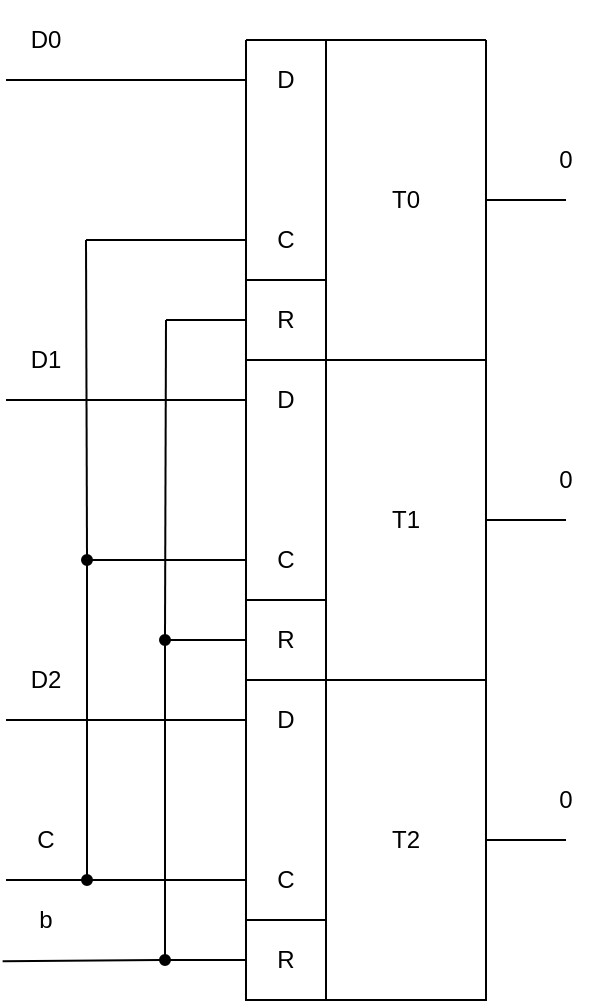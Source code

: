 <mxfile version="14.7.1"><diagram id="QFId5xfR5UI-N_5D_0KH" name="Page-1"><mxGraphModel dx="658" dy="364" grid="1" gridSize="10" guides="1" tooltips="1" connect="1" arrows="1" fold="1" page="1" pageScale="1" pageWidth="827" pageHeight="1169" math="0" shadow="0"><root><mxCell id="0"/><mxCell id="1" parent="0"/><mxCell id="EhRdf191tfb_ZMUU5UJq-1" value="" style="swimlane;startSize=0;" vertex="1" parent="1"><mxGeometry x="320" y="40" width="120" height="160" as="geometry"/></mxCell><mxCell id="EhRdf191tfb_ZMUU5UJq-8" value="R" style="text;html=1;strokeColor=none;fillColor=none;align=center;verticalAlign=middle;whiteSpace=wrap;rounded=0;" vertex="1" parent="EhRdf191tfb_ZMUU5UJq-1"><mxGeometry y="120" width="40" height="40" as="geometry"/></mxCell><mxCell id="EhRdf191tfb_ZMUU5UJq-11" value="D" style="text;html=1;strokeColor=none;fillColor=none;align=center;verticalAlign=middle;whiteSpace=wrap;rounded=0;" vertex="1" parent="EhRdf191tfb_ZMUU5UJq-1"><mxGeometry width="40" height="40" as="geometry"/></mxCell><mxCell id="EhRdf191tfb_ZMUU5UJq-12" value="C" style="text;html=1;strokeColor=none;fillColor=none;align=center;verticalAlign=middle;whiteSpace=wrap;rounded=0;" vertex="1" parent="EhRdf191tfb_ZMUU5UJq-1"><mxGeometry y="80" width="40" height="40" as="geometry"/></mxCell><mxCell id="EhRdf191tfb_ZMUU5UJq-2" value="" style="endArrow=none;html=1;exitX=1;exitY=1;exitDx=0;exitDy=0;entryX=1;entryY=0;entryDx=0;entryDy=0;" edge="1" parent="EhRdf191tfb_ZMUU5UJq-1" source="EhRdf191tfb_ZMUU5UJq-8"><mxGeometry width="50" height="50" relative="1" as="geometry"><mxPoint x="30" y="140" as="sourcePoint"/><mxPoint x="40" as="targetPoint"/></mxGeometry></mxCell><mxCell id="EhRdf191tfb_ZMUU5UJq-13" value="T0" style="text;html=1;strokeColor=none;fillColor=none;align=center;verticalAlign=middle;whiteSpace=wrap;rounded=0;" vertex="1" parent="EhRdf191tfb_ZMUU5UJq-1"><mxGeometry x="40" width="80" height="160" as="geometry"/></mxCell><mxCell id="EhRdf191tfb_ZMUU5UJq-9" value="" style="endArrow=none;html=1;exitX=0;exitY=0;exitDx=0;exitDy=0;" edge="1" parent="1" source="EhRdf191tfb_ZMUU5UJq-8"><mxGeometry width="50" height="50" relative="1" as="geometry"><mxPoint x="390" y="160" as="sourcePoint"/><mxPoint x="360" y="160" as="targetPoint"/></mxGeometry></mxCell><mxCell id="EhRdf191tfb_ZMUU5UJq-14" value="" style="endArrow=none;html=1;entryX=1;entryY=0.5;entryDx=0;entryDy=0;" edge="1" parent="1" target="EhRdf191tfb_ZMUU5UJq-1"><mxGeometry width="50" height="50" relative="1" as="geometry"><mxPoint x="480" y="120" as="sourcePoint"/><mxPoint x="440" y="110" as="targetPoint"/></mxGeometry></mxCell><mxCell id="EhRdf191tfb_ZMUU5UJq-15" value="0" style="text;html=1;strokeColor=none;fillColor=none;align=center;verticalAlign=middle;whiteSpace=wrap;rounded=0;" vertex="1" parent="1"><mxGeometry x="460" y="80" width="40" height="40" as="geometry"/></mxCell><mxCell id="EhRdf191tfb_ZMUU5UJq-18" value="" style="swimlane;startSize=0;" vertex="1" parent="1"><mxGeometry x="320" y="200" width="120" height="160" as="geometry"/></mxCell><mxCell id="EhRdf191tfb_ZMUU5UJq-20" value="R" style="text;html=1;strokeColor=none;fillColor=none;align=center;verticalAlign=middle;whiteSpace=wrap;rounded=0;" vertex="1" parent="EhRdf191tfb_ZMUU5UJq-18"><mxGeometry y="120" width="40" height="40" as="geometry"/></mxCell><mxCell id="EhRdf191tfb_ZMUU5UJq-21" value="D" style="text;html=1;strokeColor=none;fillColor=none;align=center;verticalAlign=middle;whiteSpace=wrap;rounded=0;" vertex="1" parent="EhRdf191tfb_ZMUU5UJq-18"><mxGeometry width="40" height="40" as="geometry"/></mxCell><mxCell id="EhRdf191tfb_ZMUU5UJq-22" value="C" style="text;html=1;strokeColor=none;fillColor=none;align=center;verticalAlign=middle;whiteSpace=wrap;rounded=0;" vertex="1" parent="EhRdf191tfb_ZMUU5UJq-18"><mxGeometry y="80" width="40" height="40" as="geometry"/></mxCell><mxCell id="EhRdf191tfb_ZMUU5UJq-23" value="" style="endArrow=none;html=1;exitX=1;exitY=1;exitDx=0;exitDy=0;entryX=1;entryY=0;entryDx=0;entryDy=0;" edge="1" parent="EhRdf191tfb_ZMUU5UJq-18" source="EhRdf191tfb_ZMUU5UJq-20"><mxGeometry width="50" height="50" relative="1" as="geometry"><mxPoint x="30" y="140" as="sourcePoint"/><mxPoint x="40" as="targetPoint"/></mxGeometry></mxCell><mxCell id="EhRdf191tfb_ZMUU5UJq-24" value="T1" style="text;html=1;strokeColor=none;fillColor=none;align=center;verticalAlign=middle;whiteSpace=wrap;rounded=0;" vertex="1" parent="EhRdf191tfb_ZMUU5UJq-18"><mxGeometry x="40" width="80" height="160" as="geometry"/></mxCell><mxCell id="EhRdf191tfb_ZMUU5UJq-25" value="" style="endArrow=none;html=1;exitX=0;exitY=0;exitDx=0;exitDy=0;" edge="1" parent="1" source="EhRdf191tfb_ZMUU5UJq-20"><mxGeometry width="50" height="50" relative="1" as="geometry"><mxPoint x="390" y="320" as="sourcePoint"/><mxPoint x="360" y="320" as="targetPoint"/></mxGeometry></mxCell><mxCell id="EhRdf191tfb_ZMUU5UJq-27" value="" style="endArrow=none;html=1;entryX=1;entryY=0.5;entryDx=0;entryDy=0;" edge="1" parent="1" target="EhRdf191tfb_ZMUU5UJq-18"><mxGeometry width="50" height="50" relative="1" as="geometry"><mxPoint x="480" y="280" as="sourcePoint"/><mxPoint x="440" y="270" as="targetPoint"/></mxGeometry></mxCell><mxCell id="EhRdf191tfb_ZMUU5UJq-28" value="0" style="text;html=1;strokeColor=none;fillColor=none;align=center;verticalAlign=middle;whiteSpace=wrap;rounded=0;" vertex="1" parent="1"><mxGeometry x="460" y="240" width="40" height="40" as="geometry"/></mxCell><mxCell id="EhRdf191tfb_ZMUU5UJq-29" value="" style="swimlane;startSize=0;" vertex="1" parent="1"><mxGeometry x="320" y="360" width="120" height="160" as="geometry"/></mxCell><mxCell id="EhRdf191tfb_ZMUU5UJq-31" value="R" style="text;html=1;strokeColor=none;fillColor=none;align=center;verticalAlign=middle;whiteSpace=wrap;rounded=0;" vertex="1" parent="EhRdf191tfb_ZMUU5UJq-29"><mxGeometry y="120" width="40" height="40" as="geometry"/></mxCell><mxCell id="EhRdf191tfb_ZMUU5UJq-32" value="D" style="text;html=1;strokeColor=none;fillColor=none;align=center;verticalAlign=middle;whiteSpace=wrap;rounded=0;" vertex="1" parent="EhRdf191tfb_ZMUU5UJq-29"><mxGeometry width="40" height="40" as="geometry"/></mxCell><mxCell id="EhRdf191tfb_ZMUU5UJq-33" value="C" style="text;html=1;strokeColor=none;fillColor=none;align=center;verticalAlign=middle;whiteSpace=wrap;rounded=0;" vertex="1" parent="EhRdf191tfb_ZMUU5UJq-29"><mxGeometry y="80" width="40" height="40" as="geometry"/></mxCell><mxCell id="EhRdf191tfb_ZMUU5UJq-34" value="" style="endArrow=none;html=1;exitX=1;exitY=1;exitDx=0;exitDy=0;entryX=1;entryY=0;entryDx=0;entryDy=0;" edge="1" parent="EhRdf191tfb_ZMUU5UJq-29" source="EhRdf191tfb_ZMUU5UJq-31"><mxGeometry width="50" height="50" relative="1" as="geometry"><mxPoint x="30" y="140" as="sourcePoint"/><mxPoint x="40" as="targetPoint"/></mxGeometry></mxCell><mxCell id="EhRdf191tfb_ZMUU5UJq-35" value="T2" style="text;html=1;strokeColor=none;fillColor=none;align=center;verticalAlign=middle;whiteSpace=wrap;rounded=0;" vertex="1" parent="EhRdf191tfb_ZMUU5UJq-29"><mxGeometry x="40" width="80" height="160" as="geometry"/></mxCell><mxCell id="EhRdf191tfb_ZMUU5UJq-36" value="" style="endArrow=none;html=1;exitX=0;exitY=0;exitDx=0;exitDy=0;" edge="1" parent="1" source="EhRdf191tfb_ZMUU5UJq-31"><mxGeometry width="50" height="50" relative="1" as="geometry"><mxPoint x="390" y="480" as="sourcePoint"/><mxPoint x="360" y="480" as="targetPoint"/></mxGeometry></mxCell><mxCell id="EhRdf191tfb_ZMUU5UJq-38" value="" style="endArrow=none;html=1;entryX=1;entryY=0.5;entryDx=0;entryDy=0;" edge="1" parent="1" target="EhRdf191tfb_ZMUU5UJq-29"><mxGeometry width="50" height="50" relative="1" as="geometry"><mxPoint x="480" y="440" as="sourcePoint"/><mxPoint x="440" y="430" as="targetPoint"/></mxGeometry></mxCell><mxCell id="EhRdf191tfb_ZMUU5UJq-39" value="0" style="text;html=1;strokeColor=none;fillColor=none;align=center;verticalAlign=middle;whiteSpace=wrap;rounded=0;" vertex="1" parent="1"><mxGeometry x="460" y="400" width="40" height="40" as="geometry"/></mxCell><mxCell id="EhRdf191tfb_ZMUU5UJq-40" value="" style="endArrow=none;html=1;entryX=0;entryY=0.5;entryDx=0;entryDy=0;" edge="1" parent="1" target="EhRdf191tfb_ZMUU5UJq-32"><mxGeometry width="50" height="50" relative="1" as="geometry"><mxPoint x="200" y="380" as="sourcePoint"/><mxPoint x="380" y="320" as="targetPoint"/></mxGeometry></mxCell><mxCell id="EhRdf191tfb_ZMUU5UJq-41" value="" style="endArrow=none;html=1;entryX=0;entryY=0.5;entryDx=0;entryDy=0;" edge="1" parent="1" target="EhRdf191tfb_ZMUU5UJq-21"><mxGeometry width="50" height="50" relative="1" as="geometry"><mxPoint x="200" y="220" as="sourcePoint"/><mxPoint x="290" y="240" as="targetPoint"/></mxGeometry></mxCell><mxCell id="EhRdf191tfb_ZMUU5UJq-42" value="" style="endArrow=none;html=1;entryX=0;entryY=0.5;entryDx=0;entryDy=0;" edge="1" parent="1" target="EhRdf191tfb_ZMUU5UJq-11"><mxGeometry width="50" height="50" relative="1" as="geometry"><mxPoint x="200" y="60" as="sourcePoint"/><mxPoint x="290" y="60" as="targetPoint"/></mxGeometry></mxCell><mxCell id="EhRdf191tfb_ZMUU5UJq-43" value="D0" style="text;html=1;strokeColor=none;fillColor=none;align=center;verticalAlign=middle;whiteSpace=wrap;rounded=0;" vertex="1" parent="1"><mxGeometry x="200" y="20" width="40" height="40" as="geometry"/></mxCell><mxCell id="EhRdf191tfb_ZMUU5UJq-44" value="D1" style="text;html=1;strokeColor=none;fillColor=none;align=center;verticalAlign=middle;whiteSpace=wrap;rounded=0;" vertex="1" parent="1"><mxGeometry x="200" y="180" width="40" height="40" as="geometry"/></mxCell><mxCell id="EhRdf191tfb_ZMUU5UJq-45" value="D2" style="text;html=1;strokeColor=none;fillColor=none;align=center;verticalAlign=middle;whiteSpace=wrap;rounded=0;" vertex="1" parent="1"><mxGeometry x="200" y="340" width="40" height="40" as="geometry"/></mxCell><mxCell id="EhRdf191tfb_ZMUU5UJq-46" value="" style="endArrow=none;html=1;entryX=0;entryY=0.5;entryDx=0;entryDy=0;exitX=1;exitY=0.5;exitDx=0;exitDy=0;" edge="1" parent="1" source="EhRdf191tfb_ZMUU5UJq-47" target="EhRdf191tfb_ZMUU5UJq-33"><mxGeometry width="50" height="50" relative="1" as="geometry"><mxPoint x="240" y="460" as="sourcePoint"/><mxPoint x="380" y="320" as="targetPoint"/></mxGeometry></mxCell><mxCell id="EhRdf191tfb_ZMUU5UJq-47" value="" style="ellipse;whiteSpace=wrap;html=1;aspect=fixed;fillColor=#000000;" vertex="1" parent="1"><mxGeometry x="238" y="457.5" width="5" height="5" as="geometry"/></mxCell><mxCell id="EhRdf191tfb_ZMUU5UJq-48" value="" style="endArrow=none;html=1;entryX=0;entryY=0.5;entryDx=0;entryDy=0;exitX=1;exitY=0.5;exitDx=0;exitDy=0;" edge="1" parent="1" source="EhRdf191tfb_ZMUU5UJq-49" target="EhRdf191tfb_ZMUU5UJq-22"><mxGeometry width="50" height="50" relative="1" as="geometry"><mxPoint x="240" y="302.5" as="sourcePoint"/><mxPoint x="320" y="302.5" as="targetPoint"/></mxGeometry></mxCell><mxCell id="EhRdf191tfb_ZMUU5UJq-49" value="" style="ellipse;whiteSpace=wrap;html=1;aspect=fixed;fillColor=#000000;" vertex="1" parent="1"><mxGeometry x="238" y="297.5" width="5" height="5" as="geometry"/></mxCell><mxCell id="EhRdf191tfb_ZMUU5UJq-50" value="" style="endArrow=none;html=1;entryX=0;entryY=0.5;entryDx=0;entryDy=0;" edge="1" parent="1" target="EhRdf191tfb_ZMUU5UJq-47"><mxGeometry width="50" height="50" relative="1" as="geometry"><mxPoint x="200" y="460" as="sourcePoint"/><mxPoint x="307" y="419.92" as="targetPoint"/></mxGeometry></mxCell><mxCell id="EhRdf191tfb_ZMUU5UJq-51" value="" style="endArrow=none;html=1;entryX=0;entryY=0.5;entryDx=0;entryDy=0;" edge="1" parent="1" target="EhRdf191tfb_ZMUU5UJq-12"><mxGeometry width="50" height="50" relative="1" as="geometry"><mxPoint x="240" y="140" as="sourcePoint"/><mxPoint x="300" y="130" as="targetPoint"/></mxGeometry></mxCell><mxCell id="EhRdf191tfb_ZMUU5UJq-53" value="" style="endArrow=none;html=1;exitX=0.5;exitY=0;exitDx=0;exitDy=0;" edge="1" parent="1" source="EhRdf191tfb_ZMUU5UJq-49"><mxGeometry width="50" height="50" relative="1" as="geometry"><mxPoint x="250" y="180" as="sourcePoint"/><mxPoint x="240" y="140" as="targetPoint"/></mxGeometry></mxCell><mxCell id="EhRdf191tfb_ZMUU5UJq-54" value="" style="endArrow=none;html=1;entryX=0.5;entryY=1;entryDx=0;entryDy=0;exitX=0.5;exitY=0;exitDx=0;exitDy=0;" edge="1" parent="1" source="EhRdf191tfb_ZMUU5UJq-47" target="EhRdf191tfb_ZMUU5UJq-49"><mxGeometry width="50" height="50" relative="1" as="geometry"><mxPoint x="250" y="320" as="sourcePoint"/><mxPoint x="300" y="270" as="targetPoint"/></mxGeometry></mxCell><mxCell id="EhRdf191tfb_ZMUU5UJq-55" value="C" style="text;html=1;strokeColor=none;fillColor=none;align=center;verticalAlign=middle;whiteSpace=wrap;rounded=0;" vertex="1" parent="1"><mxGeometry x="200" y="420" width="40" height="40" as="geometry"/></mxCell><mxCell id="EhRdf191tfb_ZMUU5UJq-56" value="" style="endArrow=none;html=1;entryX=0;entryY=0.5;entryDx=0;entryDy=0;exitX=1;exitY=0.5;exitDx=0;exitDy=0;" edge="1" parent="1" source="EhRdf191tfb_ZMUU5UJq-57"><mxGeometry width="50" height="50" relative="1" as="geometry"><mxPoint x="240" y="500" as="sourcePoint"/><mxPoint x="320" y="500" as="targetPoint"/></mxGeometry></mxCell><mxCell id="EhRdf191tfb_ZMUU5UJq-57" value="" style="ellipse;whiteSpace=wrap;html=1;aspect=fixed;fillColor=#000000;" vertex="1" parent="1"><mxGeometry x="277" y="497.5" width="5" height="5" as="geometry"/></mxCell><mxCell id="EhRdf191tfb_ZMUU5UJq-58" value="" style="endArrow=none;html=1;entryX=0;entryY=0.5;entryDx=0;entryDy=0;exitX=1;exitY=0.5;exitDx=0;exitDy=0;" edge="1" parent="1" source="EhRdf191tfb_ZMUU5UJq-59"><mxGeometry width="50" height="50" relative="1" as="geometry"><mxPoint x="240" y="342.5" as="sourcePoint"/><mxPoint x="320" y="340.0" as="targetPoint"/></mxGeometry></mxCell><mxCell id="EhRdf191tfb_ZMUU5UJq-59" value="" style="ellipse;whiteSpace=wrap;html=1;aspect=fixed;fillColor=#000000;" vertex="1" parent="1"><mxGeometry x="277" y="337.5" width="5" height="5" as="geometry"/></mxCell><mxCell id="EhRdf191tfb_ZMUU5UJq-60" value="" style="endArrow=none;html=1;entryX=0;entryY=0.5;entryDx=0;entryDy=0;" edge="1" parent="1"><mxGeometry width="50" height="50" relative="1" as="geometry"><mxPoint x="280" y="180" as="sourcePoint"/><mxPoint x="320" y="180" as="targetPoint"/></mxGeometry></mxCell><mxCell id="EhRdf191tfb_ZMUU5UJq-61" value="" style="endArrow=none;html=1;exitX=0.5;exitY=0;exitDx=0;exitDy=0;" edge="1" parent="1" source="EhRdf191tfb_ZMUU5UJq-59"><mxGeometry width="50" height="50" relative="1" as="geometry"><mxPoint x="250" y="220" as="sourcePoint"/><mxPoint x="280" y="180" as="targetPoint"/></mxGeometry></mxCell><mxCell id="EhRdf191tfb_ZMUU5UJq-62" value="" style="endArrow=none;html=1;entryX=0.5;entryY=1;entryDx=0;entryDy=0;exitX=0.5;exitY=0;exitDx=0;exitDy=0;" edge="1" parent="1" source="EhRdf191tfb_ZMUU5UJq-57" target="EhRdf191tfb_ZMUU5UJq-59"><mxGeometry width="50" height="50" relative="1" as="geometry"><mxPoint x="250" y="360" as="sourcePoint"/><mxPoint x="300" y="310" as="targetPoint"/></mxGeometry></mxCell><mxCell id="EhRdf191tfb_ZMUU5UJq-63" value="b" style="text;html=1;strokeColor=none;fillColor=none;align=center;verticalAlign=middle;whiteSpace=wrap;rounded=0;" vertex="1" parent="1"><mxGeometry x="200" y="460" width="40" height="40" as="geometry"/></mxCell><mxCell id="EhRdf191tfb_ZMUU5UJq-64" value="" style="endArrow=none;html=1;entryX=0;entryY=0.5;entryDx=0;entryDy=0;exitX=-0.042;exitY=1.015;exitDx=0;exitDy=0;exitPerimeter=0;" edge="1" parent="1" source="EhRdf191tfb_ZMUU5UJq-63" target="EhRdf191tfb_ZMUU5UJq-57"><mxGeometry width="50" height="50" relative="1" as="geometry"><mxPoint x="250" y="480" as="sourcePoint"/><mxPoint x="300" y="430" as="targetPoint"/></mxGeometry></mxCell></root></mxGraphModel></diagram></mxfile>